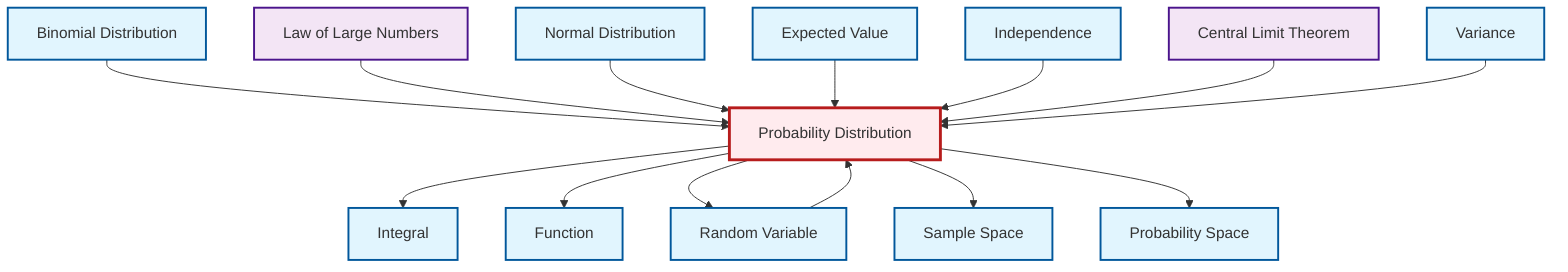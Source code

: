 graph TD
    classDef definition fill:#e1f5fe,stroke:#01579b,stroke-width:2px
    classDef theorem fill:#f3e5f5,stroke:#4a148c,stroke-width:2px
    classDef axiom fill:#fff3e0,stroke:#e65100,stroke-width:2px
    classDef example fill:#e8f5e9,stroke:#1b5e20,stroke-width:2px
    classDef current fill:#ffebee,stroke:#b71c1c,stroke-width:3px
    def-normal-distribution["Normal Distribution"]:::definition
    def-binomial-distribution["Binomial Distribution"]:::definition
    def-variance["Variance"]:::definition
    def-expectation["Expected Value"]:::definition
    def-probability-space["Probability Space"]:::definition
    thm-central-limit["Central Limit Theorem"]:::theorem
    def-function["Function"]:::definition
    def-integral["Integral"]:::definition
    def-independence["Independence"]:::definition
    def-probability-distribution["Probability Distribution"]:::definition
    def-sample-space["Sample Space"]:::definition
    def-random-variable["Random Variable"]:::definition
    thm-law-of-large-numbers["Law of Large Numbers"]:::theorem
    def-binomial-distribution --> def-probability-distribution
    def-probability-distribution --> def-integral
    def-random-variable --> def-probability-distribution
    def-probability-distribution --> def-function
    def-probability-distribution --> def-random-variable
    def-probability-distribution --> def-sample-space
    thm-law-of-large-numbers --> def-probability-distribution
    def-normal-distribution --> def-probability-distribution
    def-expectation --> def-probability-distribution
    def-probability-distribution --> def-probability-space
    def-independence --> def-probability-distribution
    thm-central-limit --> def-probability-distribution
    def-variance --> def-probability-distribution
    class def-probability-distribution current